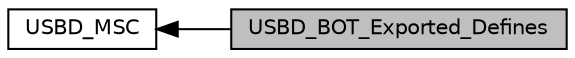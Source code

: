 digraph "USBD_BOT_Exported_Defines"
{
  edge [fontname="Helvetica",fontsize="10",labelfontname="Helvetica",labelfontsize="10"];
  node [fontname="Helvetica",fontsize="10",shape=record];
  rankdir=LR;
  Node1 [label="USBD_MSC",height=0.2,width=0.4,color="black", fillcolor="white", style="filled",URL="$group___u_s_b_d___m_s_c.html",tooltip="This file is the Header file for usbd_msc.c. "];
  Node0 [label="USBD_BOT_Exported_Defines",height=0.2,width=0.4,color="black", fillcolor="grey75", style="filled", fontcolor="black"];
  Node1->Node0 [shape=plaintext, dir="back", style="solid"];
}
